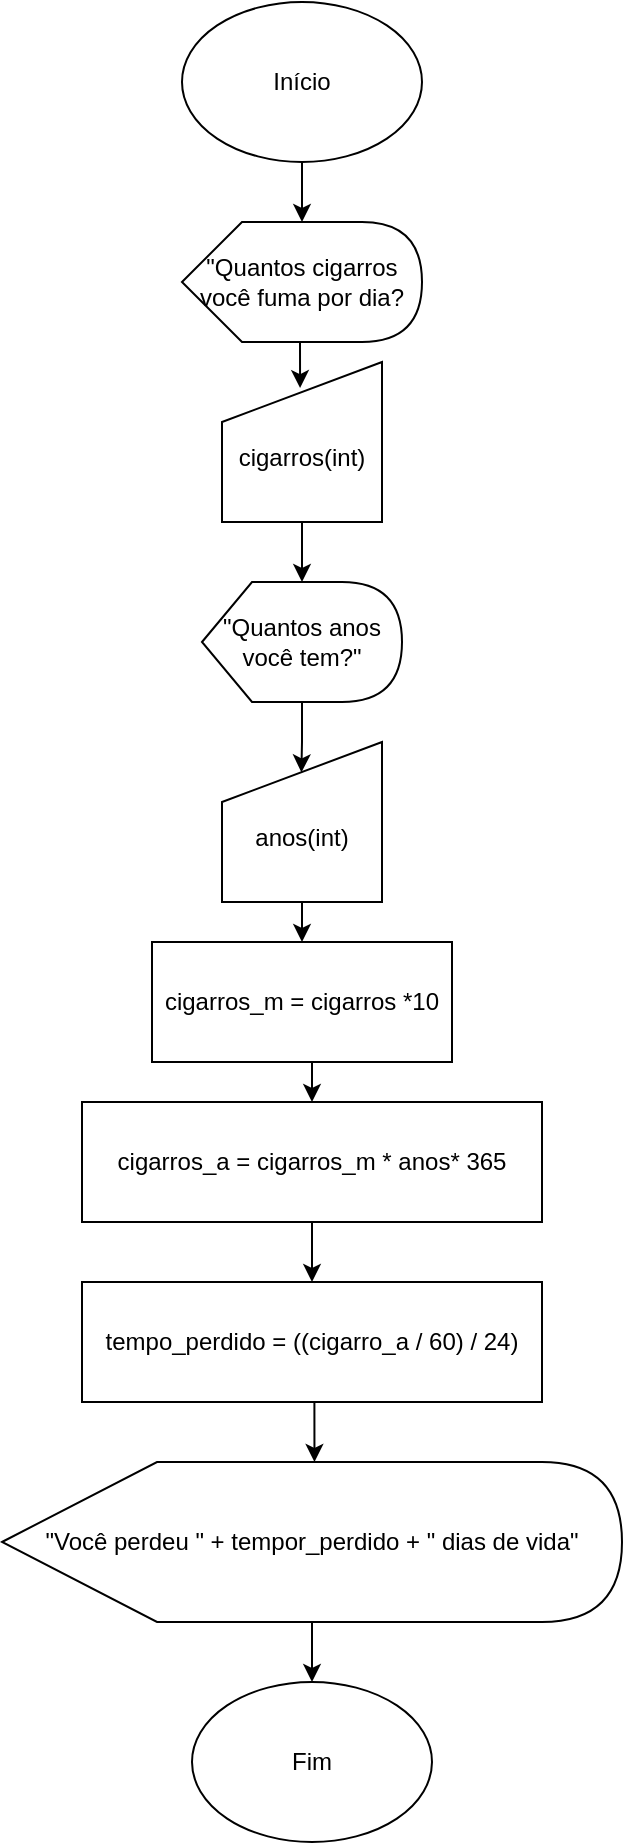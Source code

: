 <mxfile version="27.0.9">
  <diagram name="Página-1" id="YlSej-O_Fk-oxXyYbU0X">
    <mxGraphModel dx="925" dy="933" grid="1" gridSize="10" guides="1" tooltips="1" connect="1" arrows="1" fold="1" page="1" pageScale="1" pageWidth="827" pageHeight="1169" math="0" shadow="0">
      <root>
        <mxCell id="0" />
        <mxCell id="1" parent="0" />
        <mxCell id="ZFdUGC7mnuIwLaOjv_D1-20" style="edgeStyle=orthogonalEdgeStyle;rounded=0;orthogonalLoop=1;jettySize=auto;html=1;exitX=0.5;exitY=1;exitDx=0;exitDy=0;entryX=0.5;entryY=0;entryDx=0;entryDy=0;" edge="1" parent="1" source="ZFdUGC7mnuIwLaOjv_D1-1" target="ZFdUGC7mnuIwLaOjv_D1-4">
          <mxGeometry relative="1" as="geometry" />
        </mxCell>
        <mxCell id="ZFdUGC7mnuIwLaOjv_D1-1" value="cigarros_m = cigarros *10" style="rounded=0;whiteSpace=wrap;html=1;" vertex="1" parent="1">
          <mxGeometry x="325" y="480" width="150" height="60" as="geometry" />
        </mxCell>
        <mxCell id="ZFdUGC7mnuIwLaOjv_D1-15" value="" style="edgeStyle=orthogonalEdgeStyle;rounded=0;orthogonalLoop=1;jettySize=auto;html=1;" edge="1" parent="1" source="ZFdUGC7mnuIwLaOjv_D1-2" target="ZFdUGC7mnuIwLaOjv_D1-10">
          <mxGeometry relative="1" as="geometry" />
        </mxCell>
        <mxCell id="ZFdUGC7mnuIwLaOjv_D1-2" value="&lt;div&gt;&lt;br&gt;&lt;/div&gt;cigarros(int)" style="shape=manualInput;whiteSpace=wrap;html=1;" vertex="1" parent="1">
          <mxGeometry x="360" y="190" width="80" height="80" as="geometry" />
        </mxCell>
        <mxCell id="ZFdUGC7mnuIwLaOjv_D1-19" style="edgeStyle=orthogonalEdgeStyle;rounded=0;orthogonalLoop=1;jettySize=auto;html=1;exitX=0.5;exitY=1;exitDx=0;exitDy=0;entryX=0.5;entryY=0;entryDx=0;entryDy=0;" edge="1" parent="1" source="ZFdUGC7mnuIwLaOjv_D1-3" target="ZFdUGC7mnuIwLaOjv_D1-1">
          <mxGeometry relative="1" as="geometry" />
        </mxCell>
        <mxCell id="ZFdUGC7mnuIwLaOjv_D1-3" value="&lt;div&gt;&lt;span style=&quot;background-color: transparent; color: light-dark(rgb(0, 0, 0), rgb(255, 255, 255));&quot;&gt;&lt;br&gt;&lt;/span&gt;&lt;/div&gt;&lt;div&gt;&lt;span style=&quot;background-color: transparent; color: light-dark(rgb(0, 0, 0), rgb(255, 255, 255));&quot;&gt;anos(int)&lt;/span&gt;&lt;/div&gt;" style="shape=manualInput;whiteSpace=wrap;html=1;" vertex="1" parent="1">
          <mxGeometry x="360" y="380" width="80" height="80" as="geometry" />
        </mxCell>
        <mxCell id="ZFdUGC7mnuIwLaOjv_D1-25" value="" style="edgeStyle=orthogonalEdgeStyle;rounded=0;orthogonalLoop=1;jettySize=auto;html=1;" edge="1" parent="1" source="ZFdUGC7mnuIwLaOjv_D1-4" target="ZFdUGC7mnuIwLaOjv_D1-24">
          <mxGeometry relative="1" as="geometry" />
        </mxCell>
        <mxCell id="ZFdUGC7mnuIwLaOjv_D1-4" value="cigarros_a = cigarros_m * anos* 365" style="rounded=0;whiteSpace=wrap;html=1;" vertex="1" parent="1">
          <mxGeometry x="290" y="560" width="230" height="60" as="geometry" />
        </mxCell>
        <mxCell id="ZFdUGC7mnuIwLaOjv_D1-27" style="edgeStyle=orthogonalEdgeStyle;rounded=0;orthogonalLoop=1;jettySize=auto;html=1;exitX=0;exitY=0;exitDx=130;exitDy=80;exitPerimeter=0;entryX=0.5;entryY=0;entryDx=0;entryDy=0;" edge="1" parent="1" source="ZFdUGC7mnuIwLaOjv_D1-8" target="ZFdUGC7mnuIwLaOjv_D1-12">
          <mxGeometry relative="1" as="geometry" />
        </mxCell>
        <mxCell id="ZFdUGC7mnuIwLaOjv_D1-8" value="&quot;Você perdeu &quot; + tempor_perdido + &quot; dias de vida&quot;" style="shape=display;whiteSpace=wrap;html=1;" vertex="1" parent="1">
          <mxGeometry x="250" y="740" width="310" height="80" as="geometry" />
        </mxCell>
        <mxCell id="ZFdUGC7mnuIwLaOjv_D1-9" value="&quot;Quantos cigarros você fuma por dia?" style="shape=display;whiteSpace=wrap;html=1;" vertex="1" parent="1">
          <mxGeometry x="340" y="120" width="120" height="60" as="geometry" />
        </mxCell>
        <mxCell id="ZFdUGC7mnuIwLaOjv_D1-16" value="" style="edgeStyle=orthogonalEdgeStyle;rounded=0;orthogonalLoop=1;jettySize=auto;html=1;entryX=0.496;entryY=0.19;entryDx=0;entryDy=0;entryPerimeter=0;" edge="1" parent="1" source="ZFdUGC7mnuIwLaOjv_D1-10" target="ZFdUGC7mnuIwLaOjv_D1-3">
          <mxGeometry relative="1" as="geometry" />
        </mxCell>
        <mxCell id="ZFdUGC7mnuIwLaOjv_D1-10" value="&quot;Quantos anos você tem?&quot;" style="shape=display;whiteSpace=wrap;html=1;" vertex="1" parent="1">
          <mxGeometry x="350" y="300" width="100" height="60" as="geometry" />
        </mxCell>
        <mxCell id="ZFdUGC7mnuIwLaOjv_D1-13" value="" style="edgeStyle=orthogonalEdgeStyle;rounded=0;orthogonalLoop=1;jettySize=auto;html=1;" edge="1" parent="1" source="ZFdUGC7mnuIwLaOjv_D1-11" target="ZFdUGC7mnuIwLaOjv_D1-9">
          <mxGeometry relative="1" as="geometry" />
        </mxCell>
        <mxCell id="ZFdUGC7mnuIwLaOjv_D1-11" value="Início" style="ellipse;whiteSpace=wrap;html=1;" vertex="1" parent="1">
          <mxGeometry x="340" y="10" width="120" height="80" as="geometry" />
        </mxCell>
        <mxCell id="ZFdUGC7mnuIwLaOjv_D1-12" value="Fim" style="ellipse;whiteSpace=wrap;html=1;" vertex="1" parent="1">
          <mxGeometry x="345" y="850" width="120" height="80" as="geometry" />
        </mxCell>
        <mxCell id="ZFdUGC7mnuIwLaOjv_D1-14" style="edgeStyle=orthogonalEdgeStyle;rounded=0;orthogonalLoop=1;jettySize=auto;html=1;exitX=0;exitY=0;exitDx=60;exitDy=60;exitPerimeter=0;entryX=0.488;entryY=0.163;entryDx=0;entryDy=0;entryPerimeter=0;" edge="1" parent="1" source="ZFdUGC7mnuIwLaOjv_D1-9" target="ZFdUGC7mnuIwLaOjv_D1-2">
          <mxGeometry relative="1" as="geometry" />
        </mxCell>
        <mxCell id="ZFdUGC7mnuIwLaOjv_D1-24" value="tempo_perdido = ((cigarro_a / 60) / 24)" style="rounded=0;whiteSpace=wrap;html=1;" vertex="1" parent="1">
          <mxGeometry x="290" y="650" width="230" height="60" as="geometry" />
        </mxCell>
        <mxCell id="ZFdUGC7mnuIwLaOjv_D1-26" style="edgeStyle=orthogonalEdgeStyle;rounded=0;orthogonalLoop=1;jettySize=auto;html=1;exitX=0.5;exitY=1;exitDx=0;exitDy=0;entryX=0.504;entryY=0;entryDx=0;entryDy=0;entryPerimeter=0;" edge="1" parent="1" source="ZFdUGC7mnuIwLaOjv_D1-24" target="ZFdUGC7mnuIwLaOjv_D1-8">
          <mxGeometry relative="1" as="geometry" />
        </mxCell>
      </root>
    </mxGraphModel>
  </diagram>
</mxfile>
